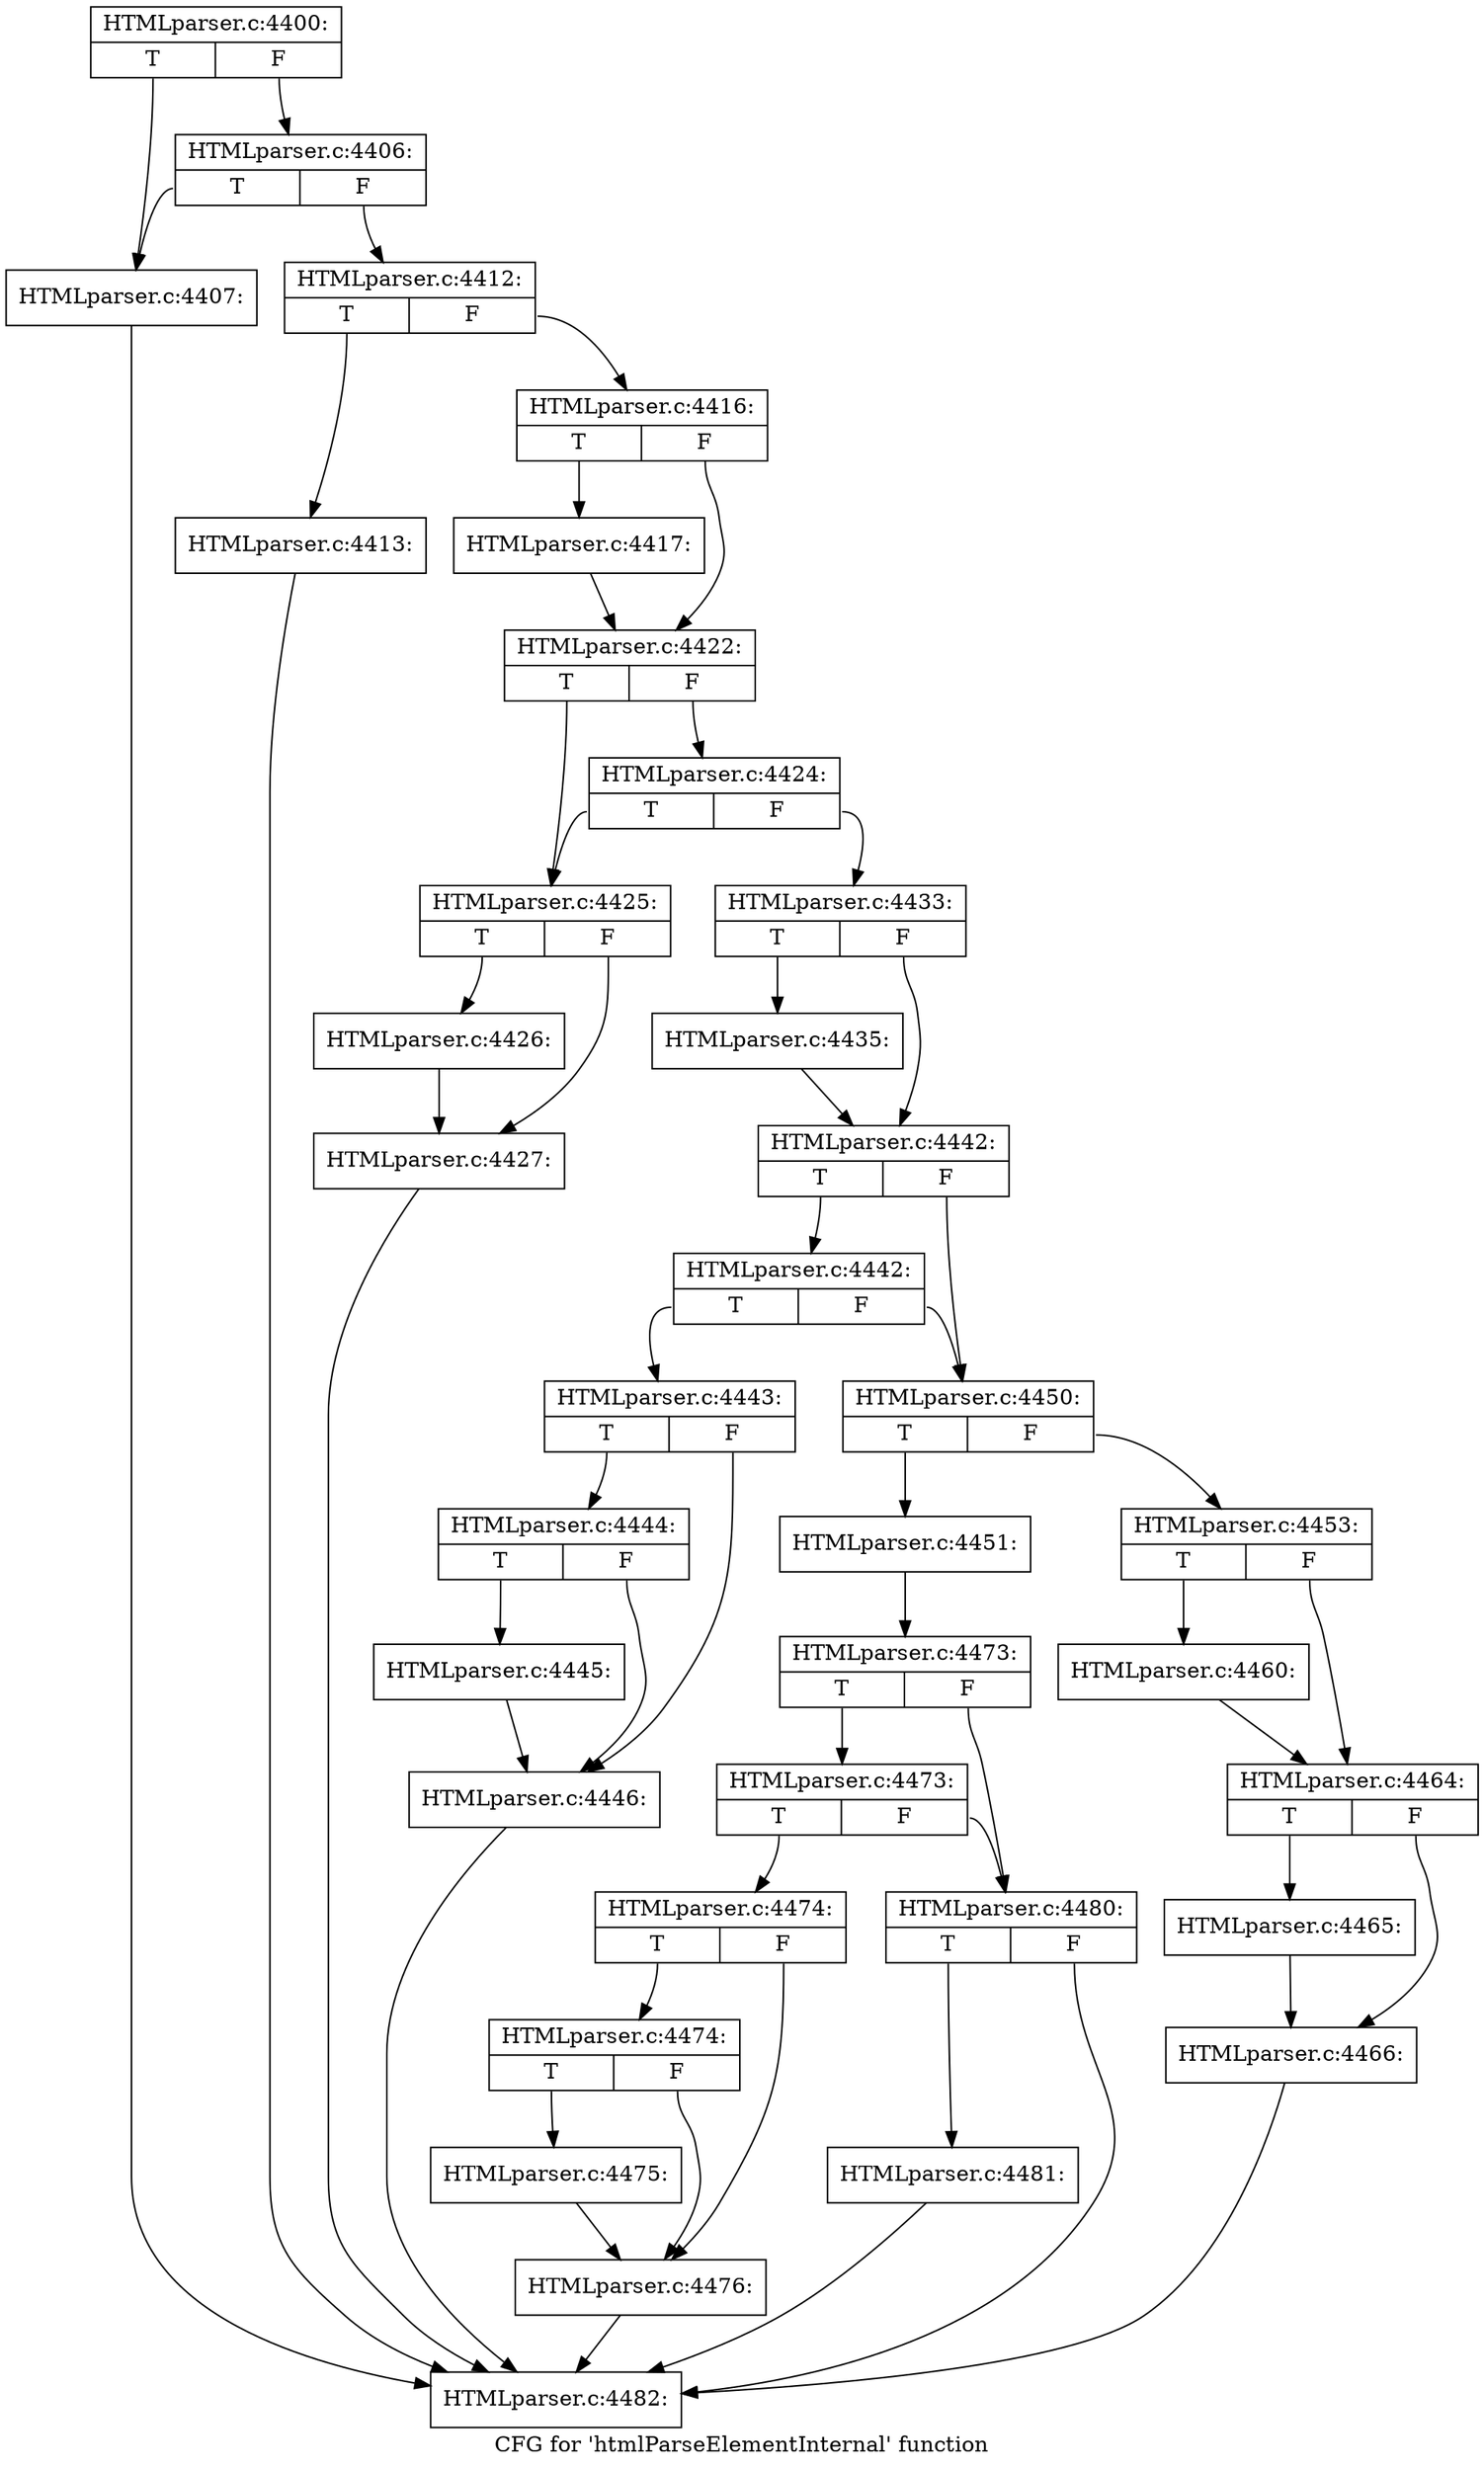 digraph "CFG for 'htmlParseElementInternal' function" {
	label="CFG for 'htmlParseElementInternal' function";

	Node0x40039c0 [shape=record,label="{HTMLparser.c:4400:|{<s0>T|<s1>F}}"];
	Node0x40039c0:s0 -> Node0x3db43f0;
	Node0x40039c0:s1 -> Node0x3db4490;
	Node0x3db4490 [shape=record,label="{HTMLparser.c:4406:|{<s0>T|<s1>F}}"];
	Node0x3db4490:s0 -> Node0x3db43f0;
	Node0x3db4490:s1 -> Node0x3db4440;
	Node0x3db43f0 [shape=record,label="{HTMLparser.c:4407:}"];
	Node0x3db43f0 -> Node0x401a680;
	Node0x3db4440 [shape=record,label="{HTMLparser.c:4412:|{<s0>T|<s1>F}}"];
	Node0x3db4440:s0 -> Node0x3db50d0;
	Node0x3db4440:s1 -> Node0x3db5120;
	Node0x3db50d0 [shape=record,label="{HTMLparser.c:4413:}"];
	Node0x3db50d0 -> Node0x401a680;
	Node0x3db5120 [shape=record,label="{HTMLparser.c:4416:|{<s0>T|<s1>F}}"];
	Node0x3db5120:s0 -> Node0x3db5600;
	Node0x3db5120:s1 -> Node0x3db5650;
	Node0x3db5600 [shape=record,label="{HTMLparser.c:4417:}"];
	Node0x3db5600 -> Node0x3db5650;
	Node0x3db5650 [shape=record,label="{HTMLparser.c:4422:|{<s0>T|<s1>F}}"];
	Node0x3db5650:s0 -> Node0x3db71b0;
	Node0x3db5650:s1 -> Node0x3db7250;
	Node0x3db7250 [shape=record,label="{HTMLparser.c:4424:|{<s0>T|<s1>F}}"];
	Node0x3db7250:s0 -> Node0x3db71b0;
	Node0x3db7250:s1 -> Node0x3db7200;
	Node0x3db71b0 [shape=record,label="{HTMLparser.c:4425:|{<s0>T|<s1>F}}"];
	Node0x3db71b0:s0 -> Node0x3db7870;
	Node0x3db71b0:s1 -> Node0x3db78c0;
	Node0x3db7870 [shape=record,label="{HTMLparser.c:4426:}"];
	Node0x3db7870 -> Node0x3db78c0;
	Node0x3db78c0 [shape=record,label="{HTMLparser.c:4427:}"];
	Node0x3db78c0 -> Node0x401a680;
	Node0x3db7200 [shape=record,label="{HTMLparser.c:4433:|{<s0>T|<s1>F}}"];
	Node0x3db7200:s0 -> Node0x3db8340;
	Node0x3db7200:s1 -> Node0x3db8390;
	Node0x3db8340 [shape=record,label="{HTMLparser.c:4435:}"];
	Node0x3db8340 -> Node0x3db8390;
	Node0x3db8390 [shape=record,label="{HTMLparser.c:4442:|{<s0>T|<s1>F}}"];
	Node0x3db8390:s0 -> Node0x3db8b50;
	Node0x3db8390:s1 -> Node0x3db8b00;
	Node0x3db8b50 [shape=record,label="{HTMLparser.c:4442:|{<s0>T|<s1>F}}"];
	Node0x3db8b50:s0 -> Node0x3db8ab0;
	Node0x3db8b50:s1 -> Node0x3db8b00;
	Node0x3db8ab0 [shape=record,label="{HTMLparser.c:4443:|{<s0>T|<s1>F}}"];
	Node0x3db8ab0:s0 -> Node0x3dba0f0;
	Node0x3db8ab0:s1 -> Node0x3dba0a0;
	Node0x3dba0f0 [shape=record,label="{HTMLparser.c:4444:|{<s0>T|<s1>F}}"];
	Node0x3dba0f0:s0 -> Node0x3dba050;
	Node0x3dba0f0:s1 -> Node0x3dba0a0;
	Node0x3dba050 [shape=record,label="{HTMLparser.c:4445:}"];
	Node0x3dba050 -> Node0x3dba0a0;
	Node0x3dba0a0 [shape=record,label="{HTMLparser.c:4446:}"];
	Node0x3dba0a0 -> Node0x401a680;
	Node0x3db8b00 [shape=record,label="{HTMLparser.c:4450:|{<s0>T|<s1>F}}"];
	Node0x3db8b00:s0 -> Node0x4016800;
	Node0x3db8b00:s1 -> Node0x40168a0;
	Node0x4016800 [shape=record,label="{HTMLparser.c:4451:}"];
	Node0x4016800 -> Node0x4016850;
	Node0x40168a0 [shape=record,label="{HTMLparser.c:4453:|{<s0>T|<s1>F}}"];
	Node0x40168a0:s0 -> Node0x40173e0;
	Node0x40168a0:s1 -> Node0x4017430;
	Node0x40173e0 [shape=record,label="{HTMLparser.c:4460:}"];
	Node0x40173e0 -> Node0x4017430;
	Node0x4017430 [shape=record,label="{HTMLparser.c:4464:|{<s0>T|<s1>F}}"];
	Node0x4017430:s0 -> Node0x4017d80;
	Node0x4017430:s1 -> Node0x4017dd0;
	Node0x4017d80 [shape=record,label="{HTMLparser.c:4465:}"];
	Node0x4017d80 -> Node0x4017dd0;
	Node0x4017dd0 [shape=record,label="{HTMLparser.c:4466:}"];
	Node0x4017dd0 -> Node0x401a680;
	Node0x4016850 [shape=record,label="{HTMLparser.c:4473:|{<s0>T|<s1>F}}"];
	Node0x4016850:s0 -> Node0x4018e90;
	Node0x4016850:s1 -> Node0x40189c0;
	Node0x4018e90 [shape=record,label="{HTMLparser.c:4473:|{<s0>T|<s1>F}}"];
	Node0x4018e90:s0 -> Node0x3a51950;
	Node0x4018e90:s1 -> Node0x40189c0;
	Node0x3a51950 [shape=record,label="{HTMLparser.c:4474:|{<s0>T|<s1>F}}"];
	Node0x3a51950:s0 -> Node0x4019480;
	Node0x3a51950:s1 -> Node0x4019430;
	Node0x4019480 [shape=record,label="{HTMLparser.c:4474:|{<s0>T|<s1>F}}"];
	Node0x4019480:s0 -> Node0x40193e0;
	Node0x4019480:s1 -> Node0x4019430;
	Node0x40193e0 [shape=record,label="{HTMLparser.c:4475:}"];
	Node0x40193e0 -> Node0x4019430;
	Node0x4019430 [shape=record,label="{HTMLparser.c:4476:}"];
	Node0x4019430 -> Node0x401a680;
	Node0x40189c0 [shape=record,label="{HTMLparser.c:4480:|{<s0>T|<s1>F}}"];
	Node0x40189c0:s0 -> Node0x401a630;
	Node0x40189c0:s1 -> Node0x401a680;
	Node0x401a630 [shape=record,label="{HTMLparser.c:4481:}"];
	Node0x401a630 -> Node0x401a680;
	Node0x401a680 [shape=record,label="{HTMLparser.c:4482:}"];
}
